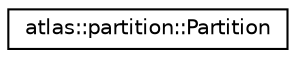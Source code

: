 digraph "Graphical Class Hierarchy"
{
  edge [fontname="Helvetica",fontsize="10",labelfontname="Helvetica",labelfontsize="10"];
  node [fontname="Helvetica",fontsize="10",shape=record];
  rankdir="LR";
  Node1 [label="atlas::partition::Partition",height=0.2,width=0.4,color="black", fillcolor="white", style="filled",URL="$classatlas_1_1partition_1_1Partition.html"];
}
